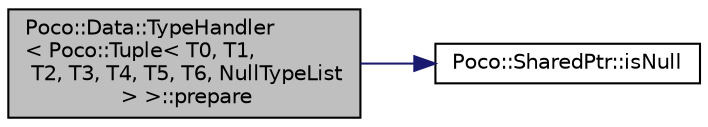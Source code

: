 digraph "Poco::Data::TypeHandler&lt; Poco::Tuple&lt; T0, T1, T2, T3, T4, T5, T6, NullTypeList &gt; &gt;::prepare"
{
 // LATEX_PDF_SIZE
  edge [fontname="Helvetica",fontsize="10",labelfontname="Helvetica",labelfontsize="10"];
  node [fontname="Helvetica",fontsize="10",shape=record];
  rankdir="LR";
  Node1 [label="Poco::Data::TypeHandler\l\< Poco::Tuple\< T0, T1,\l T2, T3, T4, T5, T6, NullTypeList\l \> \>::prepare",height=0.2,width=0.4,color="black", fillcolor="grey75", style="filled", fontcolor="black",tooltip=" "];
  Node1 -> Node2 [color="midnightblue",fontsize="10",style="solid"];
  Node2 [label="Poco::SharedPtr::isNull",height=0.2,width=0.4,color="black", fillcolor="white", style="filled",URL="$classPoco_1_1SharedPtr.html#af04598ca0ecf598802c144836cfd3b5a",tooltip=" "];
}
